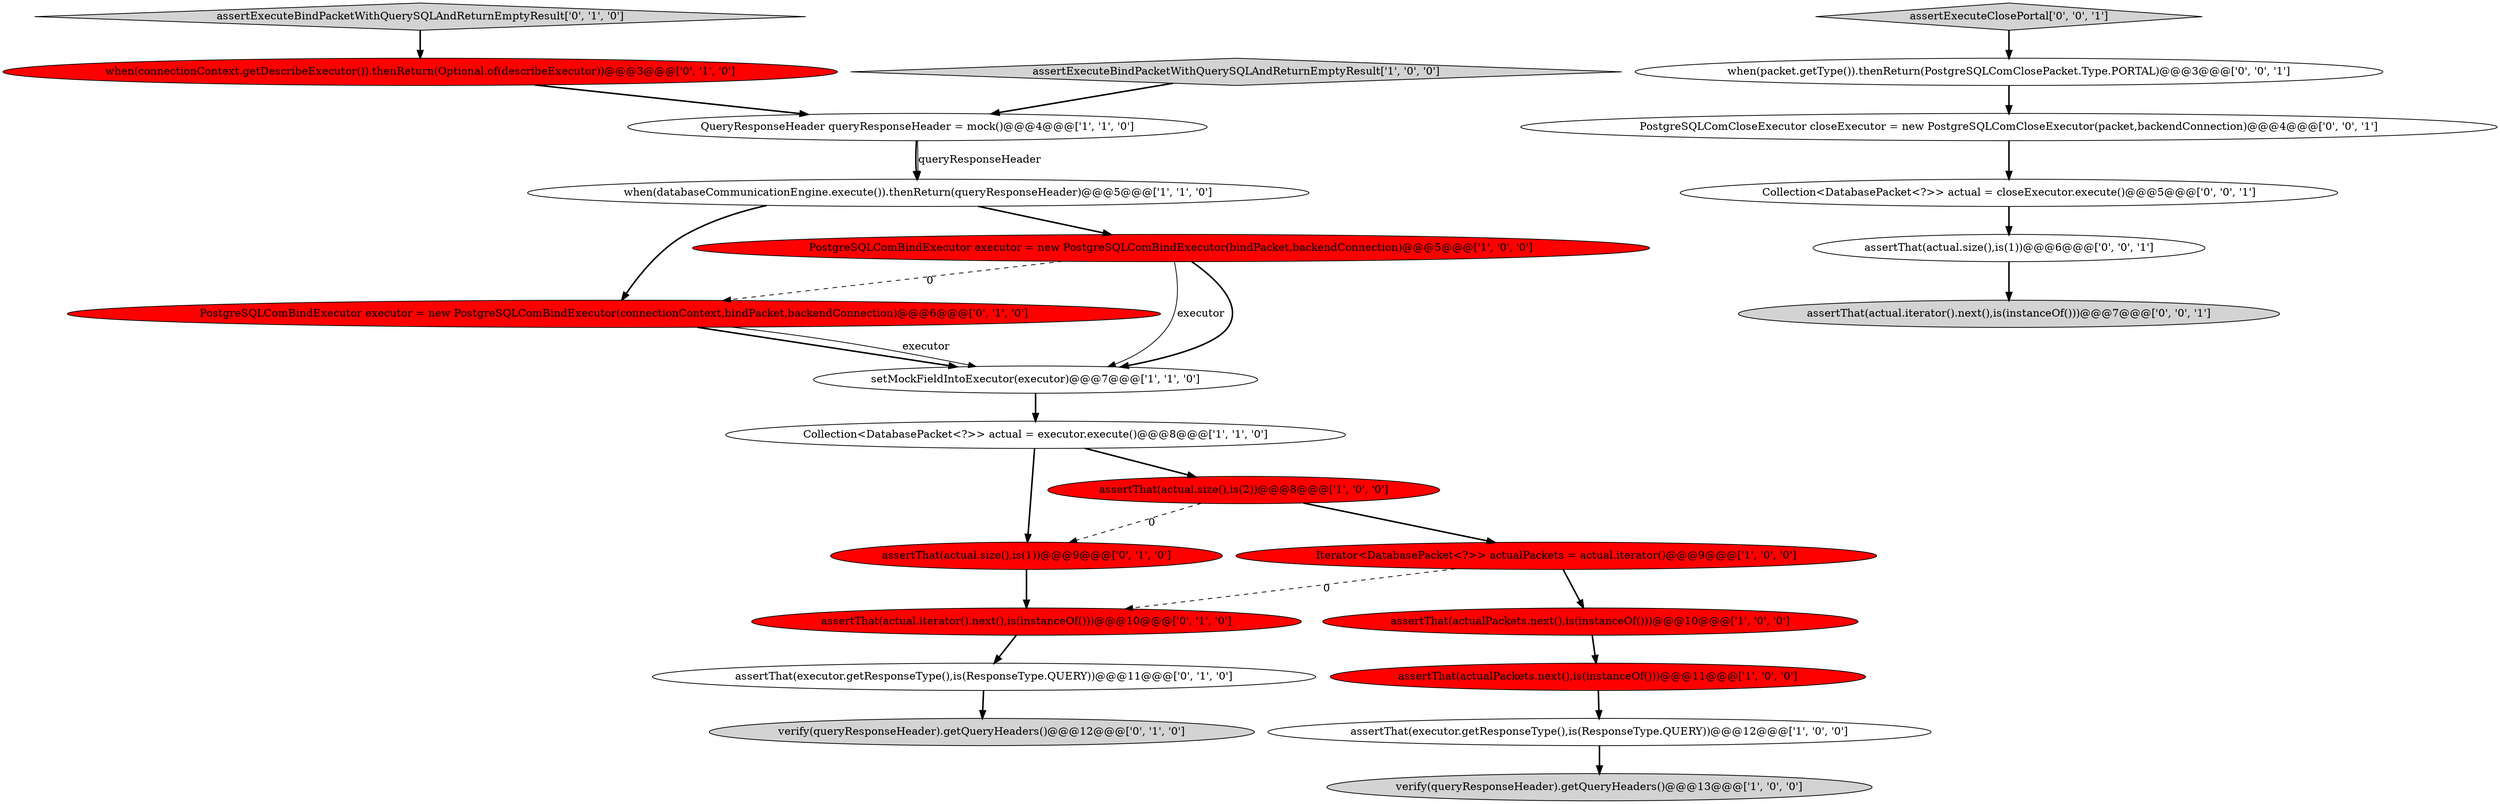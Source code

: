 digraph {
18 [style = filled, label = "assertThat(actual.size(),is(1))@@@9@@@['0', '1', '0']", fillcolor = red, shape = ellipse image = "AAA1AAABBB2BBB"];
7 [style = filled, label = "Collection<DatabasePacket<?>> actual = executor.execute()@@@8@@@['1', '1', '0']", fillcolor = white, shape = ellipse image = "AAA0AAABBB1BBB"];
11 [style = filled, label = "assertThat(actual.size(),is(2))@@@8@@@['1', '0', '0']", fillcolor = red, shape = ellipse image = "AAA1AAABBB1BBB"];
5 [style = filled, label = "assertThat(actualPackets.next(),is(instanceOf()))@@@11@@@['1', '0', '0']", fillcolor = red, shape = ellipse image = "AAA1AAABBB1BBB"];
12 [style = filled, label = "when(connectionContext.getDescribeExecutor()).thenReturn(Optional.of(describeExecutor))@@@3@@@['0', '1', '0']", fillcolor = red, shape = ellipse image = "AAA1AAABBB2BBB"];
17 [style = filled, label = "assertThat(actual.iterator().next(),is(instanceOf()))@@@10@@@['0', '1', '0']", fillcolor = red, shape = ellipse image = "AAA1AAABBB2BBB"];
4 [style = filled, label = "assertThat(actualPackets.next(),is(instanceOf()))@@@10@@@['1', '0', '0']", fillcolor = red, shape = ellipse image = "AAA1AAABBB1BBB"];
1 [style = filled, label = "assertThat(executor.getResponseType(),is(ResponseType.QUERY))@@@12@@@['1', '0', '0']", fillcolor = white, shape = ellipse image = "AAA0AAABBB1BBB"];
6 [style = filled, label = "QueryResponseHeader queryResponseHeader = mock()@@@4@@@['1', '1', '0']", fillcolor = white, shape = ellipse image = "AAA0AAABBB1BBB"];
15 [style = filled, label = "PostgreSQLComBindExecutor executor = new PostgreSQLComBindExecutor(connectionContext,bindPacket,backendConnection)@@@6@@@['0', '1', '0']", fillcolor = red, shape = ellipse image = "AAA1AAABBB2BBB"];
16 [style = filled, label = "verify(queryResponseHeader).getQueryHeaders()@@@12@@@['0', '1', '0']", fillcolor = lightgray, shape = ellipse image = "AAA0AAABBB2BBB"];
21 [style = filled, label = "when(packet.getType()).thenReturn(PostgreSQLComClosePacket.Type.PORTAL)@@@3@@@['0', '0', '1']", fillcolor = white, shape = ellipse image = "AAA0AAABBB3BBB"];
0 [style = filled, label = "Iterator<DatabasePacket<?>> actualPackets = actual.iterator()@@@9@@@['1', '0', '0']", fillcolor = red, shape = ellipse image = "AAA1AAABBB1BBB"];
19 [style = filled, label = "PostgreSQLComCloseExecutor closeExecutor = new PostgreSQLComCloseExecutor(packet,backendConnection)@@@4@@@['0', '0', '1']", fillcolor = white, shape = ellipse image = "AAA0AAABBB3BBB"];
14 [style = filled, label = "assertExecuteBindPacketWithQuerySQLAndReturnEmptyResult['0', '1', '0']", fillcolor = lightgray, shape = diamond image = "AAA0AAABBB2BBB"];
2 [style = filled, label = "verify(queryResponseHeader).getQueryHeaders()@@@13@@@['1', '0', '0']", fillcolor = lightgray, shape = ellipse image = "AAA0AAABBB1BBB"];
22 [style = filled, label = "Collection<DatabasePacket<?>> actual = closeExecutor.execute()@@@5@@@['0', '0', '1']", fillcolor = white, shape = ellipse image = "AAA0AAABBB3BBB"];
23 [style = filled, label = "assertExecuteClosePortal['0', '0', '1']", fillcolor = lightgray, shape = diamond image = "AAA0AAABBB3BBB"];
24 [style = filled, label = "assertThat(actual.iterator().next(),is(instanceOf()))@@@7@@@['0', '0', '1']", fillcolor = lightgray, shape = ellipse image = "AAA0AAABBB3BBB"];
13 [style = filled, label = "assertThat(executor.getResponseType(),is(ResponseType.QUERY))@@@11@@@['0', '1', '0']", fillcolor = white, shape = ellipse image = "AAA0AAABBB2BBB"];
20 [style = filled, label = "assertThat(actual.size(),is(1))@@@6@@@['0', '0', '1']", fillcolor = white, shape = ellipse image = "AAA0AAABBB3BBB"];
8 [style = filled, label = "assertExecuteBindPacketWithQuerySQLAndReturnEmptyResult['1', '0', '0']", fillcolor = lightgray, shape = diamond image = "AAA0AAABBB1BBB"];
3 [style = filled, label = "setMockFieldIntoExecutor(executor)@@@7@@@['1', '1', '0']", fillcolor = white, shape = ellipse image = "AAA0AAABBB1BBB"];
9 [style = filled, label = "PostgreSQLComBindExecutor executor = new PostgreSQLComBindExecutor(bindPacket,backendConnection)@@@5@@@['1', '0', '0']", fillcolor = red, shape = ellipse image = "AAA1AAABBB1BBB"];
10 [style = filled, label = "when(databaseCommunicationEngine.execute()).thenReturn(queryResponseHeader)@@@5@@@['1', '1', '0']", fillcolor = white, shape = ellipse image = "AAA0AAABBB1BBB"];
7->11 [style = bold, label=""];
10->15 [style = bold, label=""];
21->19 [style = bold, label=""];
18->17 [style = bold, label=""];
8->6 [style = bold, label=""];
15->3 [style = bold, label=""];
12->6 [style = bold, label=""];
0->17 [style = dashed, label="0"];
13->16 [style = bold, label=""];
9->3 [style = solid, label="executor"];
5->1 [style = bold, label=""];
11->0 [style = bold, label=""];
22->20 [style = bold, label=""];
3->7 [style = bold, label=""];
23->21 [style = bold, label=""];
0->4 [style = bold, label=""];
11->18 [style = dashed, label="0"];
6->10 [style = bold, label=""];
14->12 [style = bold, label=""];
7->18 [style = bold, label=""];
15->3 [style = solid, label="executor"];
9->3 [style = bold, label=""];
10->9 [style = bold, label=""];
1->2 [style = bold, label=""];
17->13 [style = bold, label=""];
20->24 [style = bold, label=""];
19->22 [style = bold, label=""];
4->5 [style = bold, label=""];
6->10 [style = solid, label="queryResponseHeader"];
9->15 [style = dashed, label="0"];
}
